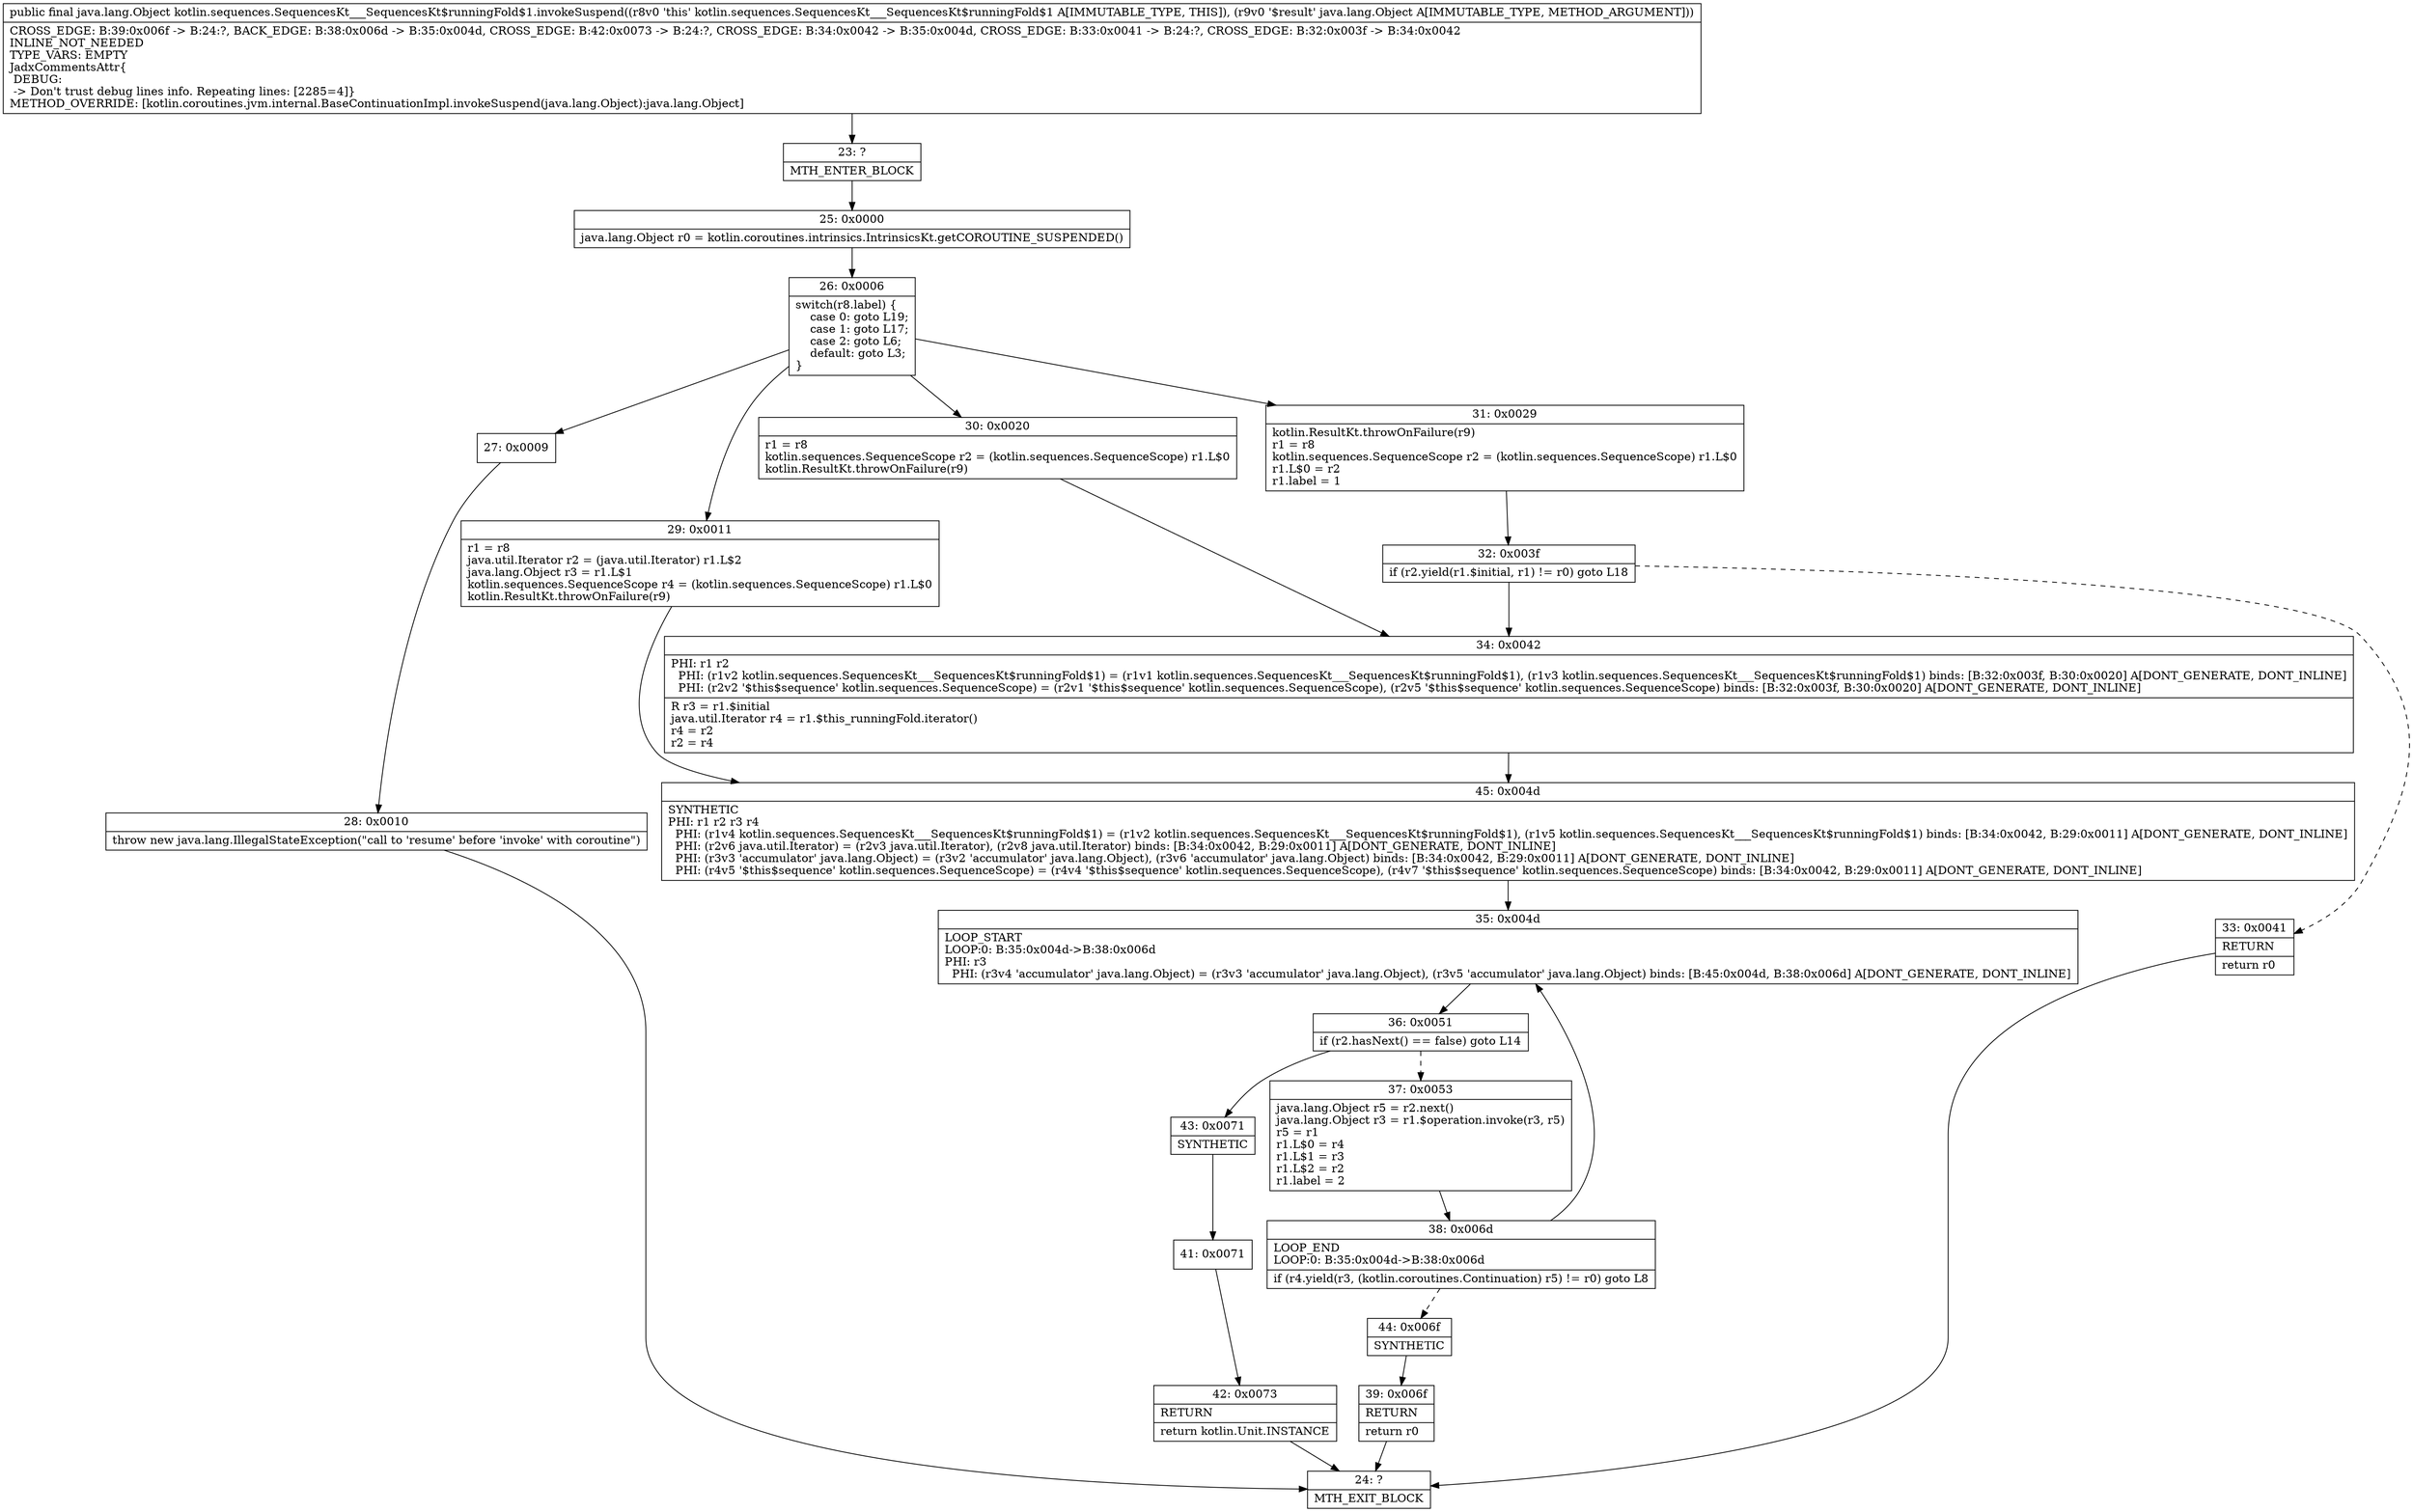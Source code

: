 digraph "CFG forkotlin.sequences.SequencesKt___SequencesKt$runningFold$1.invokeSuspend(Ljava\/lang\/Object;)Ljava\/lang\/Object;" {
Node_23 [shape=record,label="{23\:\ ?|MTH_ENTER_BLOCK\l}"];
Node_25 [shape=record,label="{25\:\ 0x0000|java.lang.Object r0 = kotlin.coroutines.intrinsics.IntrinsicsKt.getCOROUTINE_SUSPENDED()\l}"];
Node_26 [shape=record,label="{26\:\ 0x0006|switch(r8.label) \{\l    case 0: goto L19;\l    case 1: goto L17;\l    case 2: goto L6;\l    default: goto L3;\l\}\l}"];
Node_27 [shape=record,label="{27\:\ 0x0009}"];
Node_28 [shape=record,label="{28\:\ 0x0010|throw new java.lang.IllegalStateException(\"call to 'resume' before 'invoke' with coroutine\")\l}"];
Node_24 [shape=record,label="{24\:\ ?|MTH_EXIT_BLOCK\l}"];
Node_29 [shape=record,label="{29\:\ 0x0011|r1 = r8\ljava.util.Iterator r2 = (java.util.Iterator) r1.L$2\ljava.lang.Object r3 = r1.L$1\lkotlin.sequences.SequenceScope r4 = (kotlin.sequences.SequenceScope) r1.L$0\lkotlin.ResultKt.throwOnFailure(r9)\l}"];
Node_45 [shape=record,label="{45\:\ 0x004d|SYNTHETIC\lPHI: r1 r2 r3 r4 \l  PHI: (r1v4 kotlin.sequences.SequencesKt___SequencesKt$runningFold$1) = (r1v2 kotlin.sequences.SequencesKt___SequencesKt$runningFold$1), (r1v5 kotlin.sequences.SequencesKt___SequencesKt$runningFold$1) binds: [B:34:0x0042, B:29:0x0011] A[DONT_GENERATE, DONT_INLINE]\l  PHI: (r2v6 java.util.Iterator) = (r2v3 java.util.Iterator), (r2v8 java.util.Iterator) binds: [B:34:0x0042, B:29:0x0011] A[DONT_GENERATE, DONT_INLINE]\l  PHI: (r3v3 'accumulator' java.lang.Object) = (r3v2 'accumulator' java.lang.Object), (r3v6 'accumulator' java.lang.Object) binds: [B:34:0x0042, B:29:0x0011] A[DONT_GENERATE, DONT_INLINE]\l  PHI: (r4v5 '$this$sequence' kotlin.sequences.SequenceScope) = (r4v4 '$this$sequence' kotlin.sequences.SequenceScope), (r4v7 '$this$sequence' kotlin.sequences.SequenceScope) binds: [B:34:0x0042, B:29:0x0011] A[DONT_GENERATE, DONT_INLINE]\l}"];
Node_35 [shape=record,label="{35\:\ 0x004d|LOOP_START\lLOOP:0: B:35:0x004d\-\>B:38:0x006d\lPHI: r3 \l  PHI: (r3v4 'accumulator' java.lang.Object) = (r3v3 'accumulator' java.lang.Object), (r3v5 'accumulator' java.lang.Object) binds: [B:45:0x004d, B:38:0x006d] A[DONT_GENERATE, DONT_INLINE]\l}"];
Node_36 [shape=record,label="{36\:\ 0x0051|if (r2.hasNext() == false) goto L14\l}"];
Node_37 [shape=record,label="{37\:\ 0x0053|java.lang.Object r5 = r2.next()\ljava.lang.Object r3 = r1.$operation.invoke(r3, r5)\lr5 = r1\lr1.L$0 = r4\lr1.L$1 = r3\lr1.L$2 = r2\lr1.label = 2\l}"];
Node_38 [shape=record,label="{38\:\ 0x006d|LOOP_END\lLOOP:0: B:35:0x004d\-\>B:38:0x006d\l|if (r4.yield(r3, (kotlin.coroutines.Continuation) r5) != r0) goto L8\l}"];
Node_44 [shape=record,label="{44\:\ 0x006f|SYNTHETIC\l}"];
Node_39 [shape=record,label="{39\:\ 0x006f|RETURN\l|return r0\l}"];
Node_43 [shape=record,label="{43\:\ 0x0071|SYNTHETIC\l}"];
Node_41 [shape=record,label="{41\:\ 0x0071}"];
Node_42 [shape=record,label="{42\:\ 0x0073|RETURN\l|return kotlin.Unit.INSTANCE\l}"];
Node_30 [shape=record,label="{30\:\ 0x0020|r1 = r8\lkotlin.sequences.SequenceScope r2 = (kotlin.sequences.SequenceScope) r1.L$0\lkotlin.ResultKt.throwOnFailure(r9)\l}"];
Node_34 [shape=record,label="{34\:\ 0x0042|PHI: r1 r2 \l  PHI: (r1v2 kotlin.sequences.SequencesKt___SequencesKt$runningFold$1) = (r1v1 kotlin.sequences.SequencesKt___SequencesKt$runningFold$1), (r1v3 kotlin.sequences.SequencesKt___SequencesKt$runningFold$1) binds: [B:32:0x003f, B:30:0x0020] A[DONT_GENERATE, DONT_INLINE]\l  PHI: (r2v2 '$this$sequence' kotlin.sequences.SequenceScope) = (r2v1 '$this$sequence' kotlin.sequences.SequenceScope), (r2v5 '$this$sequence' kotlin.sequences.SequenceScope) binds: [B:32:0x003f, B:30:0x0020] A[DONT_GENERATE, DONT_INLINE]\l|R r3 = r1.$initial\ljava.util.Iterator r4 = r1.$this_runningFold.iterator()\lr4 = r2\lr2 = r4\l}"];
Node_31 [shape=record,label="{31\:\ 0x0029|kotlin.ResultKt.throwOnFailure(r9)\lr1 = r8\lkotlin.sequences.SequenceScope r2 = (kotlin.sequences.SequenceScope) r1.L$0\lr1.L$0 = r2\lr1.label = 1\l}"];
Node_32 [shape=record,label="{32\:\ 0x003f|if (r2.yield(r1.$initial, r1) != r0) goto L18\l}"];
Node_33 [shape=record,label="{33\:\ 0x0041|RETURN\l|return r0\l}"];
MethodNode[shape=record,label="{public final java.lang.Object kotlin.sequences.SequencesKt___SequencesKt$runningFold$1.invokeSuspend((r8v0 'this' kotlin.sequences.SequencesKt___SequencesKt$runningFold$1 A[IMMUTABLE_TYPE, THIS]), (r9v0 '$result' java.lang.Object A[IMMUTABLE_TYPE, METHOD_ARGUMENT]))  | CROSS_EDGE: B:39:0x006f \-\> B:24:?, BACK_EDGE: B:38:0x006d \-\> B:35:0x004d, CROSS_EDGE: B:42:0x0073 \-\> B:24:?, CROSS_EDGE: B:34:0x0042 \-\> B:35:0x004d, CROSS_EDGE: B:33:0x0041 \-\> B:24:?, CROSS_EDGE: B:32:0x003f \-\> B:34:0x0042\lINLINE_NOT_NEEDED\lTYPE_VARS: EMPTY\lJadxCommentsAttr\{\l DEBUG: \l \-\> Don't trust debug lines info. Repeating lines: [2285=4]\}\lMETHOD_OVERRIDE: [kotlin.coroutines.jvm.internal.BaseContinuationImpl.invokeSuspend(java.lang.Object):java.lang.Object]\l}"];
MethodNode -> Node_23;Node_23 -> Node_25;
Node_25 -> Node_26;
Node_26 -> Node_27;
Node_26 -> Node_29;
Node_26 -> Node_30;
Node_26 -> Node_31;
Node_27 -> Node_28;
Node_28 -> Node_24;
Node_29 -> Node_45;
Node_45 -> Node_35;
Node_35 -> Node_36;
Node_36 -> Node_37[style=dashed];
Node_36 -> Node_43;
Node_37 -> Node_38;
Node_38 -> Node_35;
Node_38 -> Node_44[style=dashed];
Node_44 -> Node_39;
Node_39 -> Node_24;
Node_43 -> Node_41;
Node_41 -> Node_42;
Node_42 -> Node_24;
Node_30 -> Node_34;
Node_34 -> Node_45;
Node_31 -> Node_32;
Node_32 -> Node_33[style=dashed];
Node_32 -> Node_34;
Node_33 -> Node_24;
}

